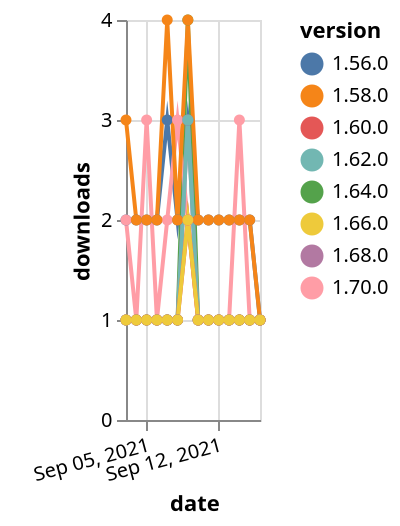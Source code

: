 {"$schema": "https://vega.github.io/schema/vega-lite/v5.json", "description": "A simple bar chart with embedded data.", "data": {"values": [{"date": "2021-09-03", "total": 2366, "delta": 2, "version": "1.56.0"}, {"date": "2021-09-04", "total": 2368, "delta": 2, "version": "1.56.0"}, {"date": "2021-09-05", "total": 2370, "delta": 2, "version": "1.56.0"}, {"date": "2021-09-06", "total": 2372, "delta": 2, "version": "1.56.0"}, {"date": "2021-09-07", "total": 2375, "delta": 3, "version": "1.56.0"}, {"date": "2021-09-08", "total": 2377, "delta": 2, "version": "1.56.0"}, {"date": "2021-09-09", "total": 2380, "delta": 3, "version": "1.56.0"}, {"date": "2021-09-10", "total": 2382, "delta": 2, "version": "1.56.0"}, {"date": "2021-09-11", "total": 2384, "delta": 2, "version": "1.56.0"}, {"date": "2021-09-12", "total": 2386, "delta": 2, "version": "1.56.0"}, {"date": "2021-09-13", "total": 2388, "delta": 2, "version": "1.56.0"}, {"date": "2021-09-14", "total": 2390, "delta": 2, "version": "1.56.0"}, {"date": "2021-09-15", "total": 2392, "delta": 2, "version": "1.56.0"}, {"date": "2021-09-16", "total": 2393, "delta": 1, "version": "1.56.0"}, {"date": "2021-09-03", "total": 282, "delta": 1, "version": "1.64.0"}, {"date": "2021-09-04", "total": 283, "delta": 1, "version": "1.64.0"}, {"date": "2021-09-05", "total": 284, "delta": 1, "version": "1.64.0"}, {"date": "2021-09-06", "total": 285, "delta": 1, "version": "1.64.0"}, {"date": "2021-09-07", "total": 286, "delta": 1, "version": "1.64.0"}, {"date": "2021-09-08", "total": 287, "delta": 1, "version": "1.64.0"}, {"date": "2021-09-09", "total": 291, "delta": 4, "version": "1.64.0"}, {"date": "2021-09-10", "total": 292, "delta": 1, "version": "1.64.0"}, {"date": "2021-09-11", "total": 293, "delta": 1, "version": "1.64.0"}, {"date": "2021-09-12", "total": 294, "delta": 1, "version": "1.64.0"}, {"date": "2021-09-13", "total": 295, "delta": 1, "version": "1.64.0"}, {"date": "2021-09-14", "total": 296, "delta": 1, "version": "1.64.0"}, {"date": "2021-09-15", "total": 297, "delta": 1, "version": "1.64.0"}, {"date": "2021-09-16", "total": 298, "delta": 1, "version": "1.64.0"}, {"date": "2021-09-03", "total": 141, "delta": 2, "version": "1.70.0"}, {"date": "2021-09-04", "total": 142, "delta": 1, "version": "1.70.0"}, {"date": "2021-09-05", "total": 145, "delta": 3, "version": "1.70.0"}, {"date": "2021-09-06", "total": 146, "delta": 1, "version": "1.70.0"}, {"date": "2021-09-07", "total": 148, "delta": 2, "version": "1.70.0"}, {"date": "2021-09-08", "total": 151, "delta": 3, "version": "1.70.0"}, {"date": "2021-09-09", "total": 153, "delta": 2, "version": "1.70.0"}, {"date": "2021-09-10", "total": 154, "delta": 1, "version": "1.70.0"}, {"date": "2021-09-11", "total": 155, "delta": 1, "version": "1.70.0"}, {"date": "2021-09-12", "total": 156, "delta": 1, "version": "1.70.0"}, {"date": "2021-09-13", "total": 157, "delta": 1, "version": "1.70.0"}, {"date": "2021-09-14", "total": 160, "delta": 3, "version": "1.70.0"}, {"date": "2021-09-15", "total": 161, "delta": 1, "version": "1.70.0"}, {"date": "2021-09-16", "total": 162, "delta": 1, "version": "1.70.0"}, {"date": "2021-09-03", "total": 2471, "delta": 3, "version": "1.58.0"}, {"date": "2021-09-04", "total": 2473, "delta": 2, "version": "1.58.0"}, {"date": "2021-09-05", "total": 2475, "delta": 2, "version": "1.58.0"}, {"date": "2021-09-06", "total": 2477, "delta": 2, "version": "1.58.0"}, {"date": "2021-09-07", "total": 2481, "delta": 4, "version": "1.58.0"}, {"date": "2021-09-08", "total": 2483, "delta": 2, "version": "1.58.0"}, {"date": "2021-09-09", "total": 2487, "delta": 4, "version": "1.58.0"}, {"date": "2021-09-10", "total": 2489, "delta": 2, "version": "1.58.0"}, {"date": "2021-09-11", "total": 2491, "delta": 2, "version": "1.58.0"}, {"date": "2021-09-12", "total": 2493, "delta": 2, "version": "1.58.0"}, {"date": "2021-09-13", "total": 2495, "delta": 2, "version": "1.58.0"}, {"date": "2021-09-14", "total": 2497, "delta": 2, "version": "1.58.0"}, {"date": "2021-09-15", "total": 2499, "delta": 2, "version": "1.58.0"}, {"date": "2021-09-16", "total": 2500, "delta": 1, "version": "1.58.0"}, {"date": "2021-09-03", "total": 202, "delta": 1, "version": "1.68.0"}, {"date": "2021-09-04", "total": 203, "delta": 1, "version": "1.68.0"}, {"date": "2021-09-05", "total": 204, "delta": 1, "version": "1.68.0"}, {"date": "2021-09-06", "total": 205, "delta": 1, "version": "1.68.0"}, {"date": "2021-09-07", "total": 206, "delta": 1, "version": "1.68.0"}, {"date": "2021-09-08", "total": 207, "delta": 1, "version": "1.68.0"}, {"date": "2021-09-09", "total": 210, "delta": 3, "version": "1.68.0"}, {"date": "2021-09-10", "total": 211, "delta": 1, "version": "1.68.0"}, {"date": "2021-09-11", "total": 212, "delta": 1, "version": "1.68.0"}, {"date": "2021-09-12", "total": 213, "delta": 1, "version": "1.68.0"}, {"date": "2021-09-13", "total": 214, "delta": 1, "version": "1.68.0"}, {"date": "2021-09-14", "total": 215, "delta": 1, "version": "1.68.0"}, {"date": "2021-09-15", "total": 216, "delta": 1, "version": "1.68.0"}, {"date": "2021-09-16", "total": 217, "delta": 1, "version": "1.68.0"}, {"date": "2021-09-03", "total": 342, "delta": 1, "version": "1.62.0"}, {"date": "2021-09-04", "total": 343, "delta": 1, "version": "1.62.0"}, {"date": "2021-09-05", "total": 344, "delta": 1, "version": "1.62.0"}, {"date": "2021-09-06", "total": 345, "delta": 1, "version": "1.62.0"}, {"date": "2021-09-07", "total": 346, "delta": 1, "version": "1.62.0"}, {"date": "2021-09-08", "total": 347, "delta": 1, "version": "1.62.0"}, {"date": "2021-09-09", "total": 350, "delta": 3, "version": "1.62.0"}, {"date": "2021-09-10", "total": 351, "delta": 1, "version": "1.62.0"}, {"date": "2021-09-11", "total": 352, "delta": 1, "version": "1.62.0"}, {"date": "2021-09-12", "total": 353, "delta": 1, "version": "1.62.0"}, {"date": "2021-09-13", "total": 354, "delta": 1, "version": "1.62.0"}, {"date": "2021-09-14", "total": 355, "delta": 1, "version": "1.62.0"}, {"date": "2021-09-15", "total": 356, "delta": 1, "version": "1.62.0"}, {"date": "2021-09-16", "total": 357, "delta": 1, "version": "1.62.0"}, {"date": "2021-09-03", "total": 288, "delta": 1, "version": "1.60.0"}, {"date": "2021-09-04", "total": 289, "delta": 1, "version": "1.60.0"}, {"date": "2021-09-05", "total": 290, "delta": 1, "version": "1.60.0"}, {"date": "2021-09-06", "total": 291, "delta": 1, "version": "1.60.0"}, {"date": "2021-09-07", "total": 292, "delta": 1, "version": "1.60.0"}, {"date": "2021-09-08", "total": 293, "delta": 1, "version": "1.60.0"}, {"date": "2021-09-09", "total": 295, "delta": 2, "version": "1.60.0"}, {"date": "2021-09-10", "total": 296, "delta": 1, "version": "1.60.0"}, {"date": "2021-09-11", "total": 297, "delta": 1, "version": "1.60.0"}, {"date": "2021-09-12", "total": 298, "delta": 1, "version": "1.60.0"}, {"date": "2021-09-13", "total": 299, "delta": 1, "version": "1.60.0"}, {"date": "2021-09-14", "total": 300, "delta": 1, "version": "1.60.0"}, {"date": "2021-09-15", "total": 301, "delta": 1, "version": "1.60.0"}, {"date": "2021-09-16", "total": 302, "delta": 1, "version": "1.60.0"}, {"date": "2021-09-03", "total": 155, "delta": 1, "version": "1.66.0"}, {"date": "2021-09-04", "total": 156, "delta": 1, "version": "1.66.0"}, {"date": "2021-09-05", "total": 157, "delta": 1, "version": "1.66.0"}, {"date": "2021-09-06", "total": 158, "delta": 1, "version": "1.66.0"}, {"date": "2021-09-07", "total": 159, "delta": 1, "version": "1.66.0"}, {"date": "2021-09-08", "total": 160, "delta": 1, "version": "1.66.0"}, {"date": "2021-09-09", "total": 162, "delta": 2, "version": "1.66.0"}, {"date": "2021-09-10", "total": 163, "delta": 1, "version": "1.66.0"}, {"date": "2021-09-11", "total": 164, "delta": 1, "version": "1.66.0"}, {"date": "2021-09-12", "total": 165, "delta": 1, "version": "1.66.0"}, {"date": "2021-09-13", "total": 166, "delta": 1, "version": "1.66.0"}, {"date": "2021-09-14", "total": 167, "delta": 1, "version": "1.66.0"}, {"date": "2021-09-15", "total": 168, "delta": 1, "version": "1.66.0"}, {"date": "2021-09-16", "total": 169, "delta": 1, "version": "1.66.0"}]}, "width": "container", "mark": {"type": "line", "point": {"filled": true}}, "encoding": {"x": {"field": "date", "type": "temporal", "timeUnit": "yearmonthdate", "title": "date", "axis": {"labelAngle": -15}}, "y": {"field": "delta", "type": "quantitative", "title": "downloads"}, "color": {"field": "version", "type": "nominal"}, "tooltip": {"field": "delta"}}}